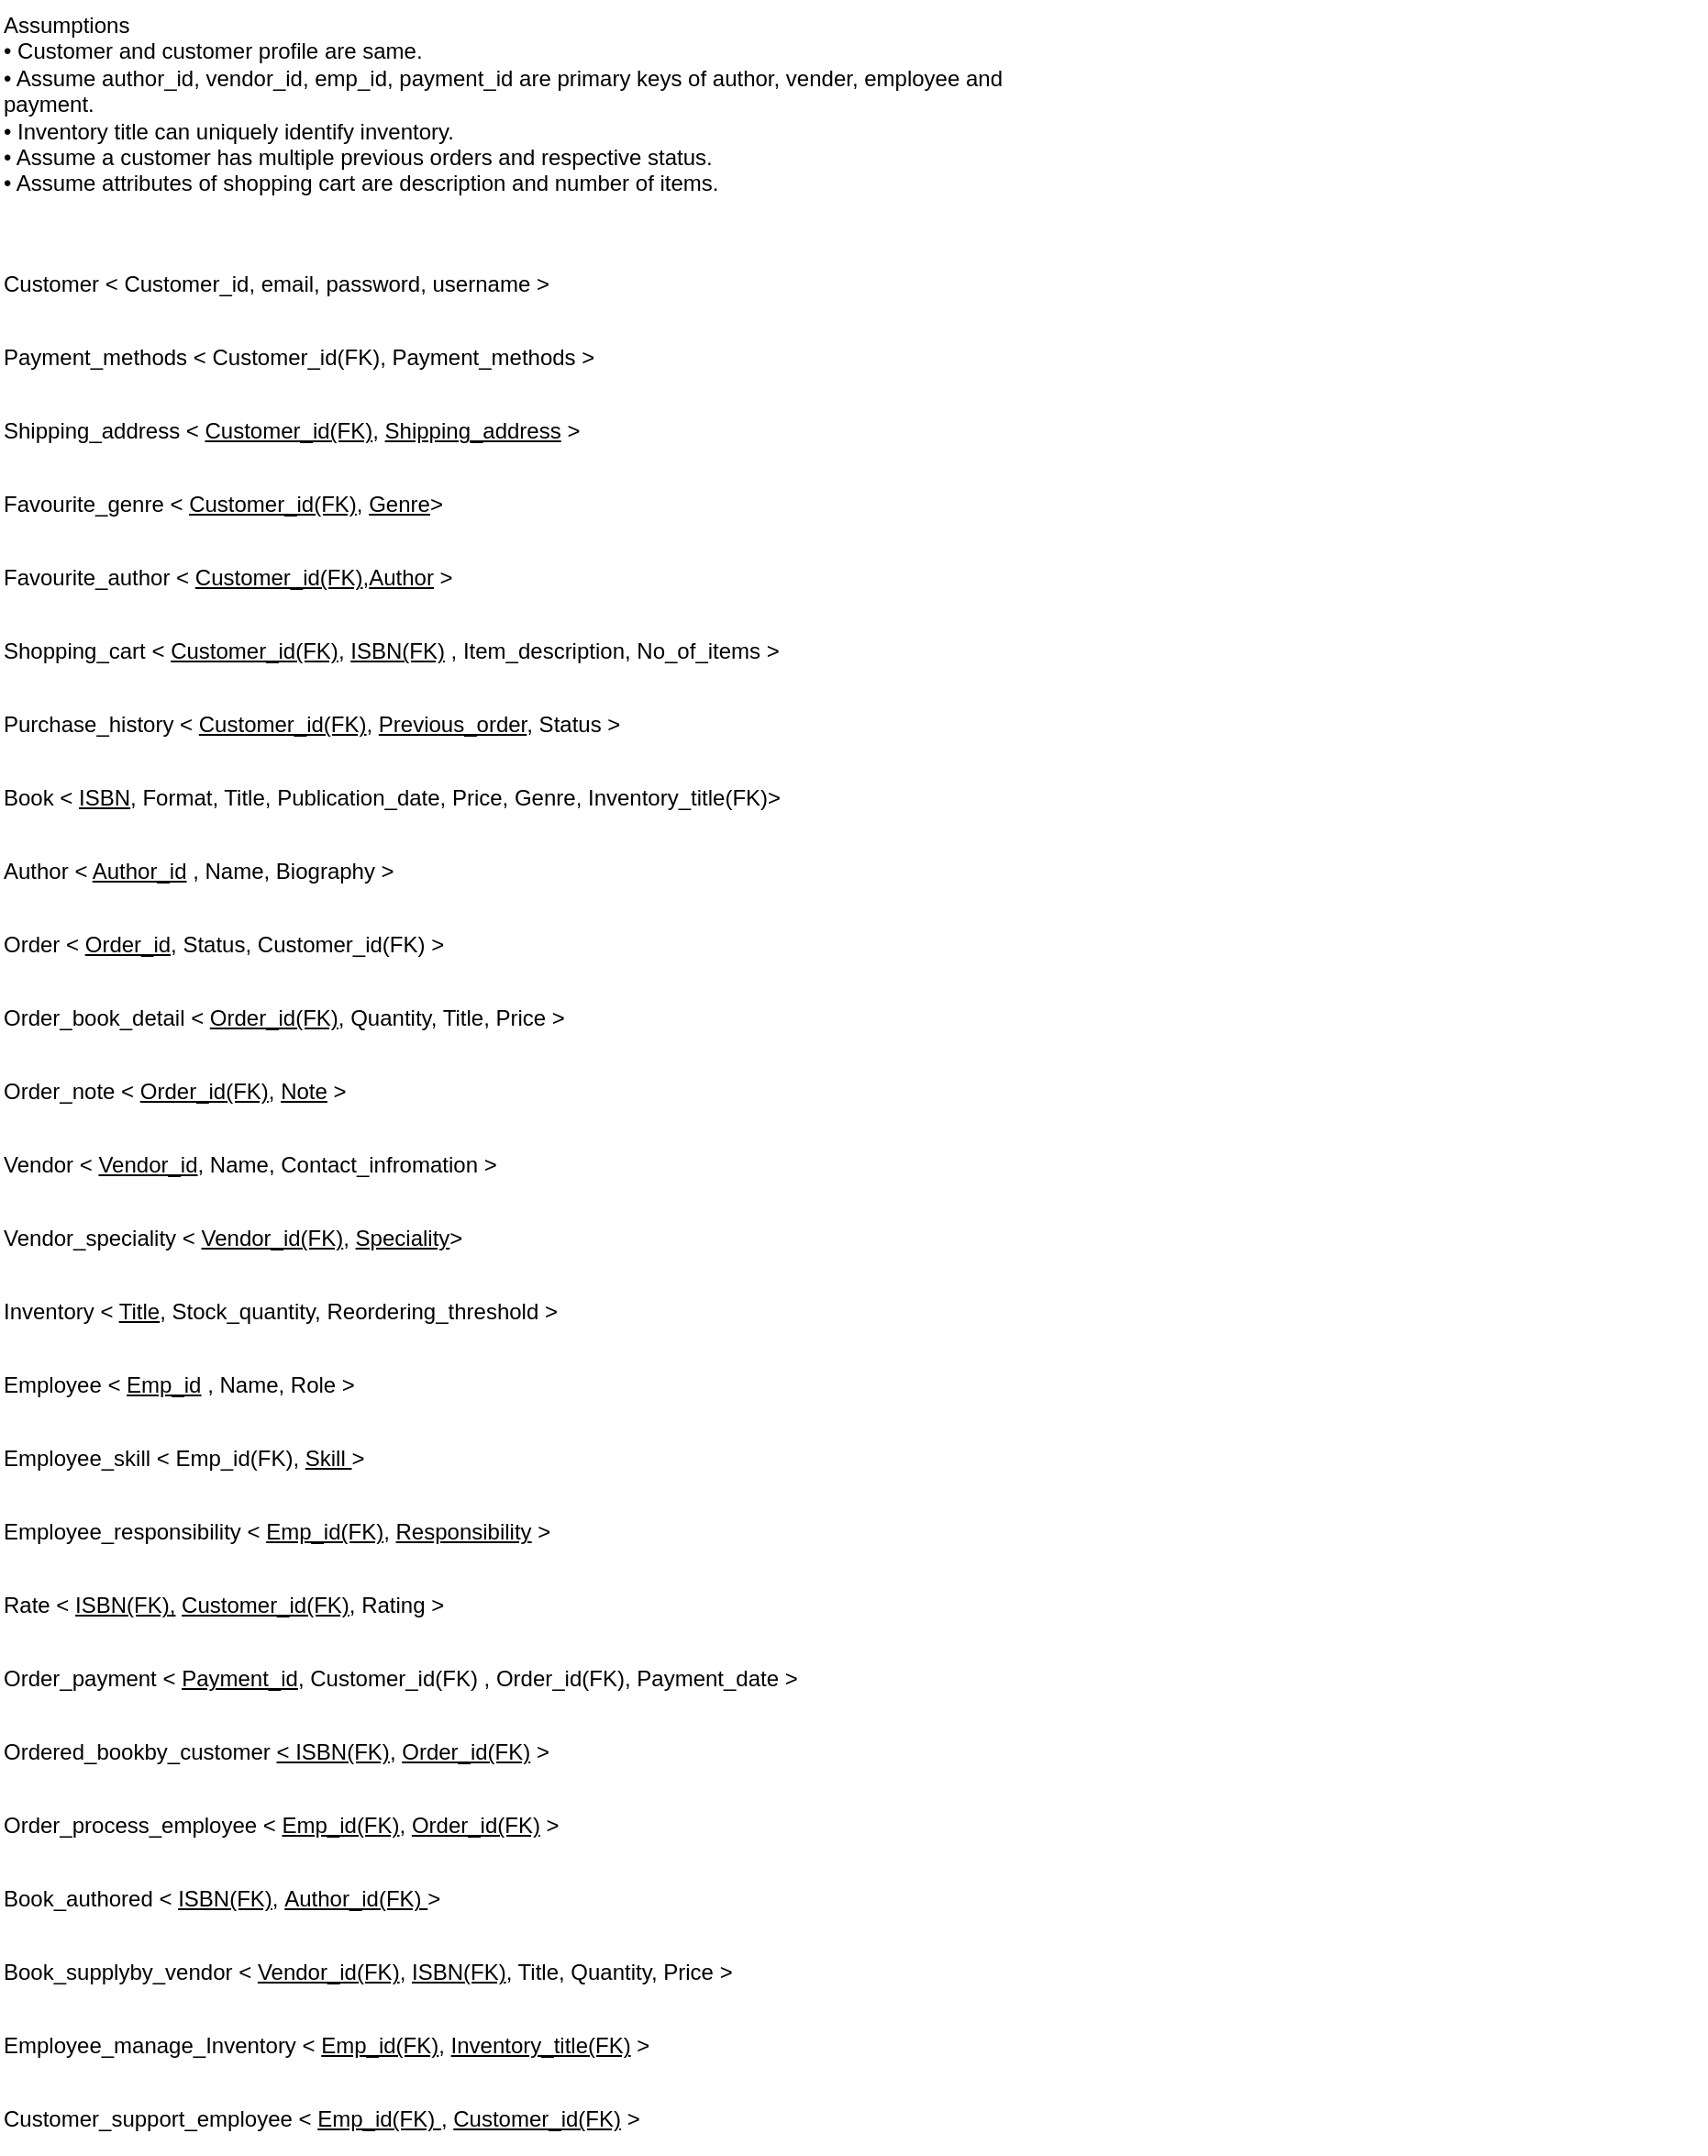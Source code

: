 <mxfile version="22.0.8" type="github">
  <diagram name="Page-1" id="dbmajwEpt5TfZDztK1Wg">
    <mxGraphModel dx="724" dy="368" grid="1" gridSize="10" guides="1" tooltips="1" connect="1" arrows="1" fold="1" page="1" pageScale="1" pageWidth="850" pageHeight="1100" math="0" shadow="0">
      <root>
        <mxCell id="0" />
        <mxCell id="1" parent="0" />
        <mxCell id="47LOYNl90cgC4bxJYpm7-1" value="Assumptions&#xa;•&#x9;Customer and customer profile are same.&#xa;•&#x9;Assume author_id, vendor_id, emp_id, payment_id are primary keys of author, vender, employee and payment. &#xa;•&#x9;Inventory title can uniquely identify inventory.&#xa;•&#x9; Assume a customer has multiple previous orders and respective status.&#xa;•&#x9;Assume attributes of shopping cart are description and number of items." style="text;whiteSpace=wrap;html=1;" vertex="1" parent="1">
          <mxGeometry x="40" y="30" width="560" height="120" as="geometry" />
        </mxCell>
        <mxCell id="47LOYNl90cgC4bxJYpm7-16" value="Customer &amp;lt; Customer_id, email, password, username &amp;gt;" style="text;html=1;strokeColor=none;fillColor=none;align=left;verticalAlign=middle;whiteSpace=wrap;rounded=0;" vertex="1" parent="1">
          <mxGeometry x="40" y="170" width="340" height="30" as="geometry" />
        </mxCell>
        <mxCell id="47LOYNl90cgC4bxJYpm7-18" value="Payment_methods &amp;lt; Customer_id(FK), Payment_methods &amp;gt;" style="text;html=1;strokeColor=none;fillColor=none;align=left;verticalAlign=middle;whiteSpace=wrap;rounded=0;" vertex="1" parent="1">
          <mxGeometry x="40" y="210" width="340" height="30" as="geometry" />
        </mxCell>
        <mxCell id="47LOYNl90cgC4bxJYpm7-19" value="&lt;p style=&quot;text-align:justify&quot; class=&quot;MsoNormal&quot;&gt;Vendor &amp;lt; &lt;u&gt;Vendor_id&lt;/u&gt;, Name, Contact_infromation &amp;gt;&lt;/p&gt;" style="text;html=1;strokeColor=none;fillColor=none;align=left;verticalAlign=middle;whiteSpace=wrap;rounded=0;" vertex="1" parent="1">
          <mxGeometry x="40" y="650" width="380" height="30" as="geometry" />
        </mxCell>
        <mxCell id="47LOYNl90cgC4bxJYpm7-20" value="&lt;p style=&quot;text-align:justify&quot; class=&quot;MsoNormal&quot;&gt;Order_note &amp;lt; &lt;u&gt;Order_id(FK)&lt;/u&gt;,&amp;nbsp;&lt;u&gt;Note&lt;/u&gt; &amp;gt;&lt;/p&gt;" style="text;html=1;strokeColor=none;fillColor=none;align=left;verticalAlign=middle;whiteSpace=wrap;rounded=0;" vertex="1" parent="1">
          <mxGeometry x="40" y="610" width="320" height="30" as="geometry" />
        </mxCell>
        <mxCell id="47LOYNl90cgC4bxJYpm7-21" value="&lt;p style=&quot;&quot; class=&quot;MsoNormal&quot;&gt;Order_book_detail &amp;lt; &lt;u&gt;Order_id(FK)&lt;/u&gt;, Quantity, Title, Price &amp;gt;&lt;/p&gt;" style="text;html=1;strokeColor=none;fillColor=none;align=left;verticalAlign=middle;whiteSpace=wrap;rounded=0;" vertex="1" parent="1">
          <mxGeometry x="40" y="570" width="310" height="30" as="geometry" />
        </mxCell>
        <mxCell id="47LOYNl90cgC4bxJYpm7-22" value="&lt;p style=&quot;&quot; class=&quot;MsoNormal&quot;&gt;Order &amp;lt; &lt;u&gt;Order_id&lt;/u&gt;, Status, Customer_id(FK) &amp;gt;&lt;/p&gt;" style="text;html=1;strokeColor=none;fillColor=none;align=left;verticalAlign=middle;whiteSpace=wrap;rounded=0;" vertex="1" parent="1">
          <mxGeometry x="40" y="530" width="330" height="30" as="geometry" />
        </mxCell>
        <mxCell id="47LOYNl90cgC4bxJYpm7-23" value="&lt;p style=&quot;text-align:justify&quot; class=&quot;MsoNormal&quot;&gt;Author &amp;lt; &lt;u&gt;Author_id&lt;/u&gt; , Name, Biography &amp;gt;&amp;nbsp;&lt;/p&gt;" style="text;html=1;strokeColor=none;fillColor=none;align=left;verticalAlign=middle;whiteSpace=wrap;rounded=0;" vertex="1" parent="1">
          <mxGeometry x="40" y="490" width="340" height="30" as="geometry" />
        </mxCell>
        <mxCell id="47LOYNl90cgC4bxJYpm7-24" value="&lt;p style=&quot;text-align:justify&quot; class=&quot;MsoNormal&quot;&gt;Book &amp;lt; &lt;u&gt;ISBN&lt;/u&gt;, Format, Title, Publication_date, Price, Genre, Inventory_title(FK)&amp;gt;&lt;/p&gt;" style="text;html=1;strokeColor=none;fillColor=none;align=left;verticalAlign=middle;whiteSpace=wrap;rounded=0;" vertex="1" parent="1">
          <mxGeometry x="40" y="450" width="460" height="30" as="geometry" />
        </mxCell>
        <mxCell id="47LOYNl90cgC4bxJYpm7-25" value="&lt;p style=&quot;&quot; class=&quot;MsoNormal&quot;&gt;Purchase_history &amp;lt; &lt;u&gt;Customer_id(FK)&lt;/u&gt;,&amp;nbsp;&lt;u&gt;Previous_order&lt;/u&gt;, Status &amp;gt;&lt;/p&gt;" style="text;html=1;strokeColor=none;fillColor=none;align=left;verticalAlign=middle;whiteSpace=wrap;rounded=0;" vertex="1" parent="1">
          <mxGeometry x="40" y="410" width="440" height="30" as="geometry" />
        </mxCell>
        <mxCell id="47LOYNl90cgC4bxJYpm7-26" value="&lt;p style=&quot;&quot; class=&quot;MsoNormal&quot;&gt;Shopping_cart &amp;lt; &lt;u&gt;Customer_id(FK)&lt;/u&gt;,&amp;nbsp;&lt;u&gt;ISBN(FK)&lt;/u&gt; , Item_description, No_of_items &amp;gt;&lt;/p&gt;" style="text;html=1;strokeColor=none;fillColor=none;align=left;verticalAlign=middle;whiteSpace=wrap;rounded=0;" vertex="1" parent="1">
          <mxGeometry x="40" y="370" width="440" height="30" as="geometry" />
        </mxCell>
        <mxCell id="47LOYNl90cgC4bxJYpm7-27" value="&lt;p style=&quot;&quot; class=&quot;MsoNormal&quot;&gt;Favourite_author &amp;lt; &lt;u&gt;Customer_id(FK)&lt;/u&gt;,&lt;u style=&quot;background-color: initial;&quot;&gt;Author&lt;/u&gt;&lt;span style=&quot;background-color: initial;&quot;&gt; &amp;gt;&lt;/span&gt;&lt;br&gt;&lt;/p&gt;" style="text;html=1;strokeColor=none;fillColor=none;align=left;verticalAlign=middle;whiteSpace=wrap;rounded=0;" vertex="1" parent="1">
          <mxGeometry x="40" y="330" width="320" height="30" as="geometry" />
        </mxCell>
        <mxCell id="47LOYNl90cgC4bxJYpm7-28" value="&lt;p style=&quot;text-align:justify&quot; class=&quot;MsoNormal&quot;&gt;Shipping_address &amp;lt; &lt;u&gt;Customer_id(FK)&lt;/u&gt;,&amp;nbsp;&lt;u&gt;Shipping_address&lt;/u&gt; &amp;gt;&lt;/p&gt;" style="text;html=1;strokeColor=none;fillColor=none;align=left;verticalAlign=middle;whiteSpace=wrap;rounded=0;" vertex="1" parent="1">
          <mxGeometry x="40" y="250" width="440" height="30" as="geometry" />
        </mxCell>
        <mxCell id="47LOYNl90cgC4bxJYpm7-29" value="&lt;p style=&quot;&quot; class=&quot;MsoNormal&quot;&gt;Favourite_genre &amp;lt; &lt;u&gt;Customer_id(FK)&lt;/u&gt;,&amp;nbsp;&lt;u style=&quot;background-color: initial;&quot;&gt;Genre&lt;/u&gt;&lt;span style=&quot;background-color: initial;&quot;&gt;&amp;gt;&lt;/span&gt;&lt;br&gt;&lt;/p&gt;" style="text;html=1;strokeColor=none;fillColor=none;align=left;verticalAlign=middle;whiteSpace=wrap;rounded=0;" vertex="1" parent="1">
          <mxGeometry x="40" y="290" width="270" height="30" as="geometry" />
        </mxCell>
        <mxCell id="47LOYNl90cgC4bxJYpm7-30" value="&lt;p style=&quot;&quot; class=&quot;MsoNormal&quot;&gt;Book_authored &amp;lt; &lt;u&gt;ISBN(FK)&lt;/u&gt;,&amp;nbsp;&lt;u&gt;Author_id(FK) &lt;/u&gt;&amp;gt;&lt;/p&gt;" style="text;html=1;strokeColor=none;fillColor=none;align=left;verticalAlign=middle;whiteSpace=wrap;rounded=0;" vertex="1" parent="1">
          <mxGeometry x="40" y="1050" width="380" height="30" as="geometry" />
        </mxCell>
        <mxCell id="47LOYNl90cgC4bxJYpm7-31" value="&lt;p style=&quot;&quot; class=&quot;MsoNormal&quot;&gt;Order_process_employee &amp;lt; &lt;u&gt;Emp_id(FK)&lt;/u&gt;,&amp;nbsp;&lt;u&gt;Order_id(FK)&lt;/u&gt; &amp;gt;&lt;/p&gt;" style="text;html=1;strokeColor=none;fillColor=none;align=left;verticalAlign=middle;whiteSpace=wrap;rounded=0;" vertex="1" parent="1">
          <mxGeometry x="40" y="1010" width="360" height="30" as="geometry" />
        </mxCell>
        <mxCell id="47LOYNl90cgC4bxJYpm7-32" value="&lt;p style=&quot;&quot; class=&quot;MsoNormal&quot;&gt;Ordered_bookby_customer &lt;u&gt;&amp;lt; ISBN(FK)&lt;/u&gt;, &lt;u&gt;Order_id(FK)&lt;/u&gt; &amp;gt;&lt;/p&gt;" style="text;html=1;strokeColor=none;fillColor=none;align=left;verticalAlign=middle;whiteSpace=wrap;rounded=0;" vertex="1" parent="1">
          <mxGeometry x="40" y="970" width="420" height="30" as="geometry" />
        </mxCell>
        <mxCell id="47LOYNl90cgC4bxJYpm7-33" value="&lt;p style=&quot;&quot; class=&quot;MsoNormal&quot;&gt;Order_payment &amp;lt; &lt;u&gt;Payment_id&lt;/u&gt;, Customer_id(FK) , Order_id(FK), Payment_date &amp;gt;&lt;/p&gt;" style="text;html=1;strokeColor=none;fillColor=none;align=left;verticalAlign=middle;whiteSpace=wrap;rounded=0;" vertex="1" parent="1">
          <mxGeometry x="40" y="930" width="480" height="30" as="geometry" />
        </mxCell>
        <mxCell id="47LOYNl90cgC4bxJYpm7-34" value="&lt;p style=&quot;&quot; class=&quot;MsoNormal&quot;&gt;Rate &amp;lt; &lt;u&gt;ISBN(FK),&lt;/u&gt; &lt;u&gt;Customer_id(FK)&lt;/u&gt;, Rating &amp;gt;&lt;/p&gt;" style="text;html=1;strokeColor=none;fillColor=none;align=left;verticalAlign=middle;whiteSpace=wrap;rounded=0;" vertex="1" parent="1">
          <mxGeometry x="40" y="890" width="400" height="30" as="geometry" />
        </mxCell>
        <mxCell id="47LOYNl90cgC4bxJYpm7-35" value="&lt;p style=&quot;&quot; class=&quot;MsoNormal&quot;&gt;Employee_responsibility &amp;lt; &lt;u&gt;Emp_id(FK)&lt;/u&gt;,&amp;nbsp;&lt;u&gt;Responsibility&lt;/u&gt; &amp;gt;&lt;/p&gt;" style="text;html=1;strokeColor=none;fillColor=none;align=left;verticalAlign=middle;whiteSpace=wrap;rounded=0;" vertex="1" parent="1">
          <mxGeometry x="40" y="850" width="420" height="30" as="geometry" />
        </mxCell>
        <mxCell id="47LOYNl90cgC4bxJYpm7-36" value="&lt;p style=&quot;&quot; class=&quot;MsoNormal&quot;&gt;Employee_skill &amp;lt; Emp_id(FK), &lt;u&gt;Skill&amp;nbsp;&lt;/u&gt;&amp;gt;&lt;/p&gt;" style="text;html=1;strokeColor=none;fillColor=none;align=left;verticalAlign=middle;whiteSpace=wrap;rounded=0;" vertex="1" parent="1">
          <mxGeometry x="40" y="810" width="360" height="30" as="geometry" />
        </mxCell>
        <mxCell id="47LOYNl90cgC4bxJYpm7-37" value="&lt;p style=&quot;&quot; class=&quot;MsoNormal&quot;&gt;Employee &amp;lt; &lt;u&gt;Emp_id&lt;/u&gt; , Name, Role &amp;gt;&lt;/p&gt;" style="text;html=1;strokeColor=none;fillColor=none;align=left;verticalAlign=middle;whiteSpace=wrap;rounded=0;" vertex="1" parent="1">
          <mxGeometry x="40" y="770" width="320" height="30" as="geometry" />
        </mxCell>
        <mxCell id="47LOYNl90cgC4bxJYpm7-38" value="&lt;p style=&quot;&quot; class=&quot;MsoNormal&quot;&gt;Inventory &amp;lt; &lt;u&gt;Title&lt;/u&gt;, Stock_quantity, Reordering_threshold &amp;gt;&lt;/p&gt;" style="text;html=1;strokeColor=none;fillColor=none;align=left;verticalAlign=middle;whiteSpace=wrap;rounded=0;" vertex="1" parent="1">
          <mxGeometry x="40" y="730" width="390" height="30" as="geometry" />
        </mxCell>
        <mxCell id="47LOYNl90cgC4bxJYpm7-39" value="&lt;p style=&quot;&quot; class=&quot;MsoNormal&quot;&gt;Vendor_speciality &amp;lt; &lt;u&gt;Vendor_id(FK)&lt;/u&gt;,&amp;nbsp;&lt;u&gt;Speciality&lt;/u&gt;&amp;gt;&lt;/p&gt;" style="text;html=1;strokeColor=none;fillColor=none;align=left;verticalAlign=middle;whiteSpace=wrap;rounded=0;" vertex="1" parent="1">
          <mxGeometry x="40" y="690" width="310" height="30" as="geometry" />
        </mxCell>
        <mxCell id="47LOYNl90cgC4bxJYpm7-40" value="&lt;p style=&quot;&quot; class=&quot;MsoNormal&quot;&gt;Employee_manage_Inventory &amp;lt; &lt;u&gt;Emp_id(FK)&lt;/u&gt;, &lt;u&gt;Inventory_title(FK)&lt;/u&gt; &amp;gt;&lt;/p&gt;" style="text;html=1;strokeColor=none;fillColor=none;align=left;verticalAlign=middle;whiteSpace=wrap;rounded=0;" vertex="1" parent="1">
          <mxGeometry x="40" y="1130" width="430" height="30" as="geometry" />
        </mxCell>
        <mxCell id="47LOYNl90cgC4bxJYpm7-41" value="&lt;p style=&quot;&quot; class=&quot;MsoNormal&quot;&gt;Book_supplyby_vendor &amp;lt; &lt;u&gt;Vendor_id(FK)&lt;/u&gt;,&amp;nbsp;&lt;u&gt;ISBN(FK)&lt;/u&gt;, Title, Quantity, Price &amp;gt;&lt;/p&gt;" style="text;html=1;strokeColor=none;fillColor=none;align=left;verticalAlign=middle;whiteSpace=wrap;rounded=0;" vertex="1" parent="1">
          <mxGeometry x="40" y="1090" width="480" height="30" as="geometry" />
        </mxCell>
        <mxCell id="47LOYNl90cgC4bxJYpm7-43" value="&lt;p style=&quot;&quot; class=&quot;MsoNormal&quot;&gt;Customer_support_employee &amp;lt; &lt;u&gt;Emp_id(FK)&amp;nbsp;&lt;/u&gt;, &lt;u&gt;Customer_id(FK)&lt;/u&gt; &amp;gt;&lt;/p&gt;" style="text;html=1;strokeColor=none;fillColor=none;align=left;verticalAlign=middle;whiteSpace=wrap;rounded=0;" vertex="1" parent="1">
          <mxGeometry x="40" y="1170" width="930" height="30" as="geometry" />
        </mxCell>
      </root>
    </mxGraphModel>
  </diagram>
</mxfile>
